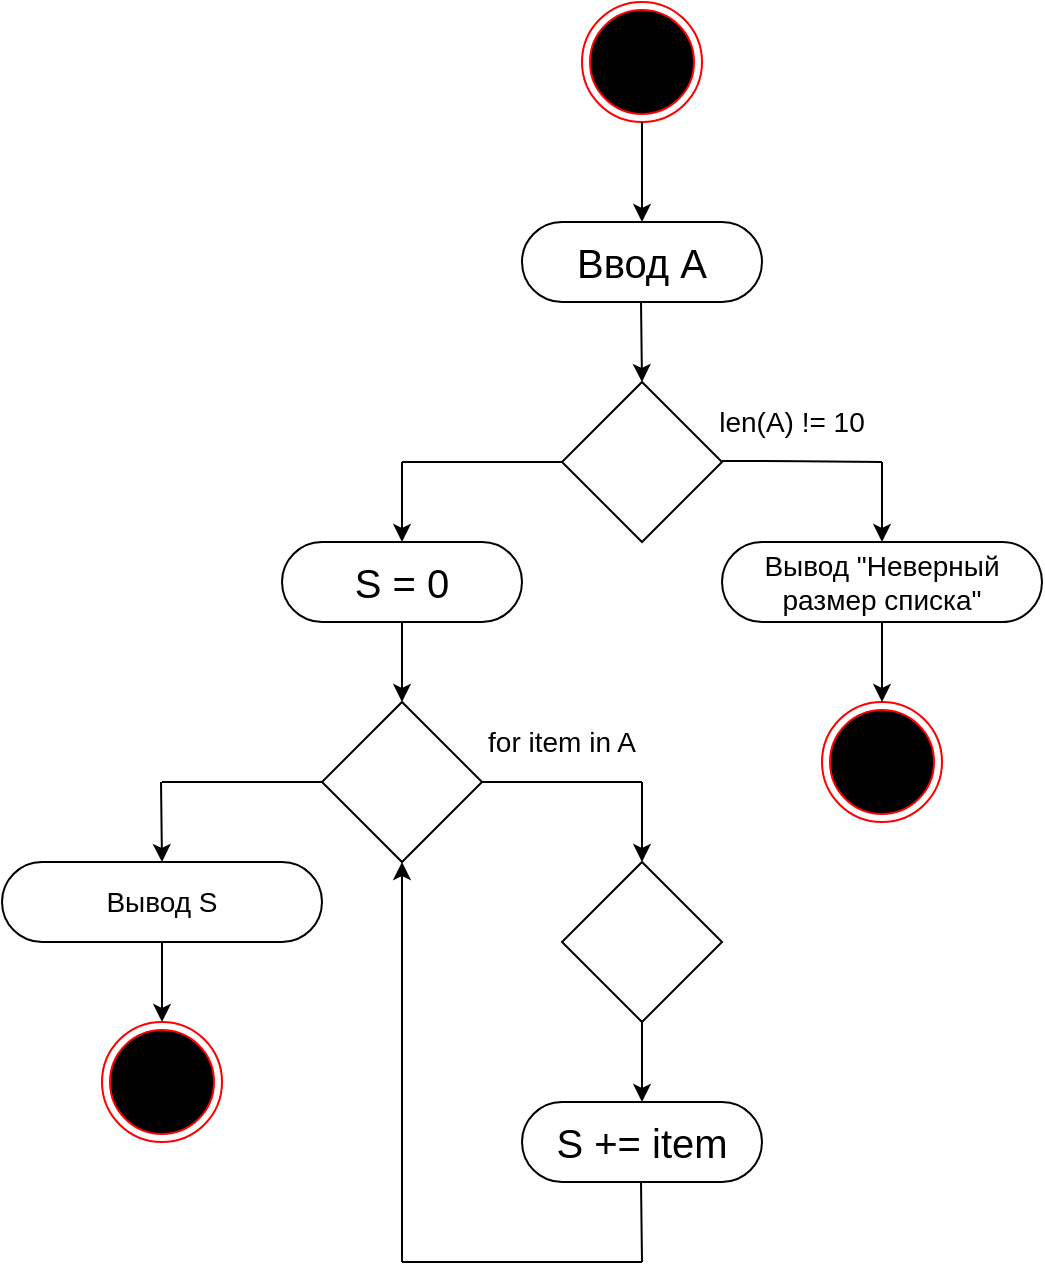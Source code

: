 <mxfile version="14.7.2" type="github">
  <diagram id="RCAkzz-6jkVYdmTiBrgX" name="Page-1">
    <mxGraphModel dx="1209" dy="663" grid="1" gridSize="10" guides="1" tooltips="1" connect="1" arrows="1" fold="1" page="1" pageScale="1" pageWidth="827" pageHeight="1169" math="0" shadow="0">
      <root>
        <mxCell id="0" />
        <mxCell id="1" parent="0" />
        <mxCell id="AD0exktpV1l-wwlqE403-2" value="" style="ellipse;html=1;shape=endState;fillColor=#000000;strokeColor=#ff0000;" parent="1" vertex="1">
          <mxGeometry x="370" y="10" width="60" height="60" as="geometry" />
        </mxCell>
        <mxCell id="AD0exktpV1l-wwlqE403-5" value="" style="endArrow=classic;html=1;" parent="1" edge="1">
          <mxGeometry width="50" height="50" relative="1" as="geometry">
            <mxPoint x="400" y="70" as="sourcePoint" />
            <mxPoint x="400" y="120" as="targetPoint" />
          </mxGeometry>
        </mxCell>
        <mxCell id="AD0exktpV1l-wwlqE403-6" value="Ввод A" style="rounded=1;whiteSpace=wrap;html=1;arcSize=50;fontSize=20;" parent="1" vertex="1">
          <mxGeometry x="340" y="120" width="120" height="40" as="geometry" />
        </mxCell>
        <mxCell id="AD0exktpV1l-wwlqE403-7" value="" style="endArrow=classic;html=1;" parent="1" edge="1">
          <mxGeometry width="50" height="50" relative="1" as="geometry">
            <mxPoint x="399.5" y="160" as="sourcePoint" />
            <mxPoint x="400" y="200" as="targetPoint" />
          </mxGeometry>
        </mxCell>
        <mxCell id="AD0exktpV1l-wwlqE403-8" value="" style="rhombus;whiteSpace=wrap;html=1;fontSize=20;strokeColor=#000000;" parent="1" vertex="1">
          <mxGeometry x="360" y="200" width="80" height="80" as="geometry" />
        </mxCell>
        <mxCell id="AD0exktpV1l-wwlqE403-9" value="" style="endArrow=none;html=1;fontSize=20;" parent="1" edge="1">
          <mxGeometry width="50" height="50" relative="1" as="geometry">
            <mxPoint x="440" y="239.5" as="sourcePoint" />
            <mxPoint x="520" y="240" as="targetPoint" />
            <Array as="points">
              <mxPoint x="470" y="239.5" />
            </Array>
          </mxGeometry>
        </mxCell>
        <mxCell id="AD0exktpV1l-wwlqE403-10" value="" style="endArrow=classic;html=1;fontSize=20;" parent="1" edge="1">
          <mxGeometry width="50" height="50" relative="1" as="geometry">
            <mxPoint x="520" y="240" as="sourcePoint" />
            <mxPoint x="520" y="280" as="targetPoint" />
          </mxGeometry>
        </mxCell>
        <mxCell id="AD0exktpV1l-wwlqE403-11" value="S = 0" style="rounded=1;whiteSpace=wrap;html=1;arcSize=50;fontSize=20;" parent="1" vertex="1">
          <mxGeometry x="220" y="280" width="120" height="40" as="geometry" />
        </mxCell>
        <mxCell id="AD0exktpV1l-wwlqE403-12" value="" style="endArrow=none;html=1;fontSize=20;" parent="1" edge="1">
          <mxGeometry width="50" height="50" relative="1" as="geometry">
            <mxPoint x="280" y="240" as="sourcePoint" />
            <mxPoint x="360" y="240" as="targetPoint" />
          </mxGeometry>
        </mxCell>
        <mxCell id="AD0exktpV1l-wwlqE403-13" value="" style="endArrow=classic;html=1;fontSize=20;" parent="1" edge="1">
          <mxGeometry width="50" height="50" relative="1" as="geometry">
            <mxPoint x="280" y="240" as="sourcePoint" />
            <mxPoint x="280" y="280" as="targetPoint" />
          </mxGeometry>
        </mxCell>
        <mxCell id="AD0exktpV1l-wwlqE403-14" value="Вывод &quot;Неверный размер списка&quot;" style="rounded=1;whiteSpace=wrap;html=1;arcSize=50;fontSize=14;" parent="1" vertex="1">
          <mxGeometry x="440" y="280" width="160" height="40" as="geometry" />
        </mxCell>
        <mxCell id="AD0exktpV1l-wwlqE403-16" value="" style="endArrow=classic;html=1;fontSize=14;" parent="1" edge="1">
          <mxGeometry width="50" height="50" relative="1" as="geometry">
            <mxPoint x="280" y="320" as="sourcePoint" />
            <mxPoint x="280" y="360" as="targetPoint" />
          </mxGeometry>
        </mxCell>
        <mxCell id="AD0exktpV1l-wwlqE403-17" value="" style="ellipse;html=1;shape=endState;fillColor=#000000;strokeColor=#ff0000;" parent="1" vertex="1">
          <mxGeometry x="490" y="360" width="60" height="60" as="geometry" />
        </mxCell>
        <mxCell id="AD0exktpV1l-wwlqE403-19" value="" style="endArrow=classic;html=1;fontSize=14;" parent="1" edge="1">
          <mxGeometry width="50" height="50" relative="1" as="geometry">
            <mxPoint x="520" y="320" as="sourcePoint" />
            <mxPoint x="520" y="360" as="targetPoint" />
          </mxGeometry>
        </mxCell>
        <mxCell id="AD0exktpV1l-wwlqE403-20" value="" style="rhombus;whiteSpace=wrap;html=1;fontSize=20;strokeColor=#000000;" parent="1" vertex="1">
          <mxGeometry x="240" y="360" width="80" height="80" as="geometry" />
        </mxCell>
        <mxCell id="AD0exktpV1l-wwlqE403-23" value="" style="endArrow=none;html=1;fontSize=14;" parent="1" edge="1">
          <mxGeometry width="50" height="50" relative="1" as="geometry">
            <mxPoint x="160" y="400" as="sourcePoint" />
            <mxPoint x="240" y="400" as="targetPoint" />
          </mxGeometry>
        </mxCell>
        <mxCell id="AD0exktpV1l-wwlqE403-24" value="" style="endArrow=classic;html=1;fontSize=14;" parent="1" edge="1">
          <mxGeometry width="50" height="50" relative="1" as="geometry">
            <mxPoint x="159.5" y="400" as="sourcePoint" />
            <mxPoint x="160" y="440" as="targetPoint" />
          </mxGeometry>
        </mxCell>
        <mxCell id="AD0exktpV1l-wwlqE403-25" value="Вывод S" style="rounded=1;whiteSpace=wrap;html=1;arcSize=50;fontSize=14;" parent="1" vertex="1">
          <mxGeometry x="80" y="440" width="160" height="40" as="geometry" />
        </mxCell>
        <mxCell id="AD0exktpV1l-wwlqE403-26" value="" style="endArrow=classic;html=1;fontSize=14;" parent="1" edge="1">
          <mxGeometry width="50" height="50" relative="1" as="geometry">
            <mxPoint x="160" y="480" as="sourcePoint" />
            <mxPoint x="160" y="520" as="targetPoint" />
          </mxGeometry>
        </mxCell>
        <mxCell id="AD0exktpV1l-wwlqE403-27" value="" style="ellipse;html=1;shape=endState;fillColor=#000000;strokeColor=#ff0000;" parent="1" vertex="1">
          <mxGeometry x="130" y="520" width="60" height="60" as="geometry" />
        </mxCell>
        <mxCell id="AD0exktpV1l-wwlqE403-28" value="" style="endArrow=classic;html=1;fontSize=14;" parent="1" edge="1">
          <mxGeometry width="50" height="50" relative="1" as="geometry">
            <mxPoint x="400" y="400" as="sourcePoint" />
            <mxPoint x="400" y="440" as="targetPoint" />
          </mxGeometry>
        </mxCell>
        <mxCell id="AD0exktpV1l-wwlqE403-29" value="" style="endArrow=none;html=1;fontSize=14;" parent="1" edge="1">
          <mxGeometry width="50" height="50" relative="1" as="geometry">
            <mxPoint x="320" y="400" as="sourcePoint" />
            <mxPoint x="400" y="400" as="targetPoint" />
          </mxGeometry>
        </mxCell>
        <mxCell id="AD0exktpV1l-wwlqE403-32" value="" style="edgeStyle=orthogonalEdgeStyle;rounded=0;orthogonalLoop=1;jettySize=auto;html=1;fontSize=14;" parent="1" source="AD0exktpV1l-wwlqE403-30" target="AD0exktpV1l-wwlqE403-31" edge="1">
          <mxGeometry relative="1" as="geometry" />
        </mxCell>
        <mxCell id="AD0exktpV1l-wwlqE403-30" value="" style="rhombus;whiteSpace=wrap;html=1;fontSize=20;strokeColor=#000000;" parent="1" vertex="1">
          <mxGeometry x="360" y="440" width="80" height="80" as="geometry" />
        </mxCell>
        <mxCell id="AD0exktpV1l-wwlqE403-31" value="S += item" style="rounded=1;whiteSpace=wrap;html=1;arcSize=50;fontSize=20;" parent="1" vertex="1">
          <mxGeometry x="340" y="560" width="120" height="40" as="geometry" />
        </mxCell>
        <mxCell id="AD0exktpV1l-wwlqE403-33" value="" style="endArrow=none;html=1;fontSize=14;" parent="1" edge="1">
          <mxGeometry width="50" height="50" relative="1" as="geometry">
            <mxPoint x="400" y="640" as="sourcePoint" />
            <mxPoint x="399.5" y="600" as="targetPoint" />
          </mxGeometry>
        </mxCell>
        <mxCell id="AD0exktpV1l-wwlqE403-34" value="" style="endArrow=none;html=1;fontSize=14;" parent="1" edge="1">
          <mxGeometry width="50" height="50" relative="1" as="geometry">
            <mxPoint x="280" y="640" as="sourcePoint" />
            <mxPoint x="400" y="640" as="targetPoint" />
          </mxGeometry>
        </mxCell>
        <mxCell id="AD0exktpV1l-wwlqE403-35" value="" style="endArrow=classic;html=1;fontSize=14;entryX=0.5;entryY=1;entryDx=0;entryDy=0;" parent="1" target="AD0exktpV1l-wwlqE403-20" edge="1">
          <mxGeometry width="50" height="50" relative="1" as="geometry">
            <mxPoint x="280" y="640" as="sourcePoint" />
            <mxPoint x="330" y="590" as="targetPoint" />
          </mxGeometry>
        </mxCell>
        <mxCell id="AD0exktpV1l-wwlqE403-36" value="len(A) != 10" style="text;html=1;strokeColor=none;fillColor=none;align=center;verticalAlign=middle;whiteSpace=wrap;rounded=0;fontSize=14;" parent="1" vertex="1">
          <mxGeometry x="430" y="210" width="90" height="20" as="geometry" />
        </mxCell>
        <mxCell id="AD0exktpV1l-wwlqE403-37" value="for item in A" style="text;html=1;strokeColor=none;fillColor=none;align=center;verticalAlign=middle;whiteSpace=wrap;rounded=0;fontSize=14;" parent="1" vertex="1">
          <mxGeometry x="310" y="370" width="100" height="20" as="geometry" />
        </mxCell>
      </root>
    </mxGraphModel>
  </diagram>
</mxfile>
